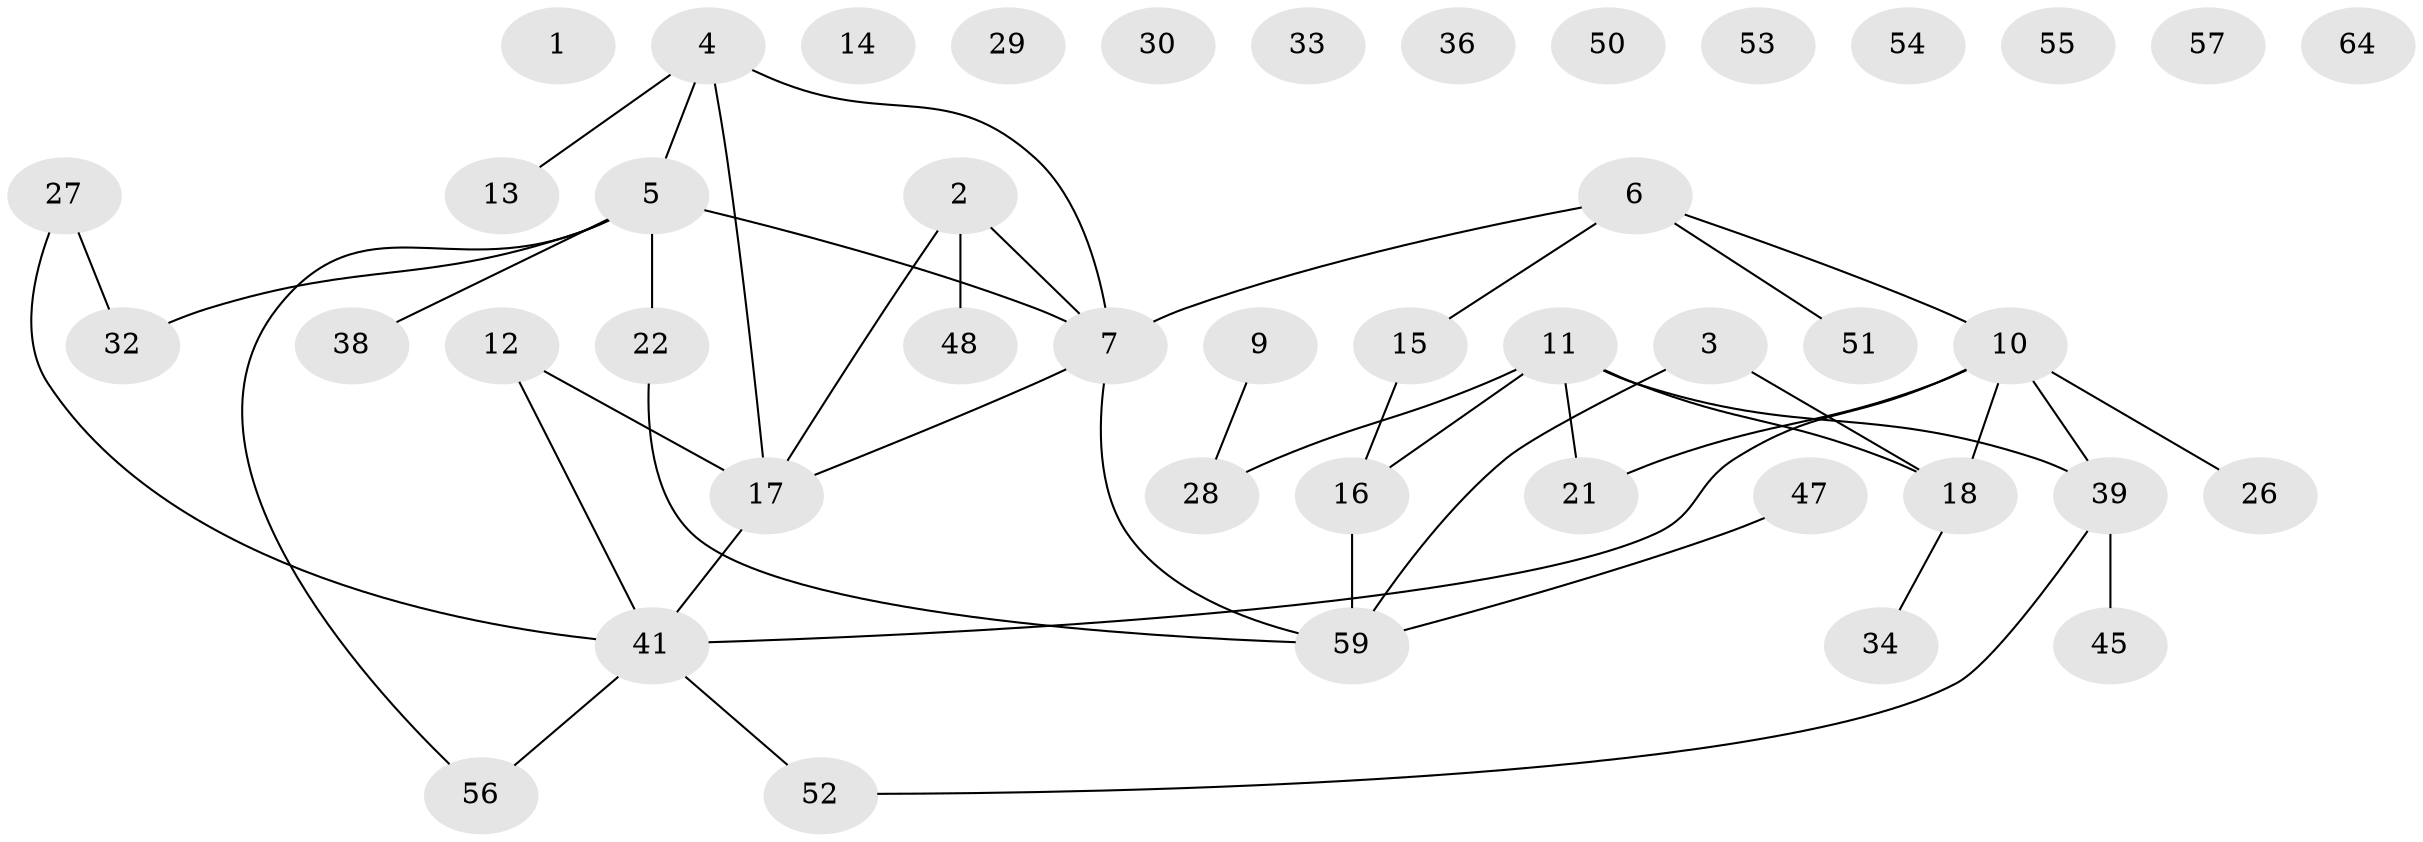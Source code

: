 // Generated by graph-tools (version 1.1) at 2025/23/03/03/25 07:23:26]
// undirected, 44 vertices, 45 edges
graph export_dot {
graph [start="1"]
  node [color=gray90,style=filled];
  1 [super="+31"];
  2 [super="+49"];
  3 [super="+8"];
  4 [super="+46"];
  5 [super="+19"];
  6 [super="+35"];
  7 [super="+25"];
  9 [super="+37"];
  10 [super="+20"];
  11 [super="+63"];
  12 [super="+42"];
  13;
  14;
  15 [super="+44"];
  16 [super="+40"];
  17 [super="+23"];
  18 [super="+24"];
  21;
  22 [super="+58"];
  26;
  27;
  28;
  29;
  30;
  32 [super="+61"];
  33;
  34;
  36;
  38;
  39 [super="+43"];
  41 [super="+62"];
  45;
  47;
  48;
  50;
  51;
  52;
  53;
  54;
  55;
  56;
  57;
  59 [super="+60"];
  64;
  2 -- 7;
  2 -- 17;
  2 -- 48;
  3 -- 59;
  3 -- 18;
  4 -- 17;
  4 -- 5;
  4 -- 13;
  4 -- 7;
  5 -- 32;
  5 -- 38;
  5 -- 56;
  5 -- 7;
  5 -- 22 [weight=2];
  6 -- 7;
  6 -- 15;
  6 -- 51;
  6 -- 10;
  7 -- 17;
  7 -- 59;
  9 -- 28;
  10 -- 26;
  10 -- 39;
  10 -- 21;
  10 -- 41;
  10 -- 18;
  11 -- 39;
  11 -- 18;
  11 -- 16;
  11 -- 28;
  11 -- 21;
  12 -- 41;
  12 -- 17;
  15 -- 16;
  16 -- 59;
  17 -- 41;
  18 -- 34;
  22 -- 59;
  27 -- 41;
  27 -- 32;
  39 -- 45 [weight=2];
  39 -- 52;
  41 -- 56;
  41 -- 52;
  47 -- 59;
}
